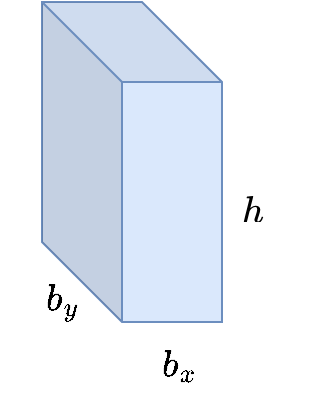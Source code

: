 <mxfile version="20.6.2" type="device"><diagram id="JjfcO0N-TAu7eVW9oew9" name="Page-1"><mxGraphModel dx="2574" dy="1492" grid="1" gridSize="10" guides="1" tooltips="1" connect="1" arrows="1" fold="1" page="0" pageScale="1" pageWidth="1169" pageHeight="827" math="1" shadow="0"><root><mxCell id="0"/><mxCell id="1" parent="0"/><mxCell id="eSeiesLliLIdUQD9ejTI-2" value="" style="shape=cube;whiteSpace=wrap;html=1;boundedLbl=1;backgroundOutline=1;darkOpacity=0.05;darkOpacity2=0.1;fillColor=#dae8fc;strokeColor=#6c8ebf;size=40;" parent="1" vertex="1"><mxGeometry x="330" y="220" width="90" height="160" as="geometry"/></mxCell><mxCell id="eSeiesLliLIdUQD9ejTI-3" value="&lt;svg style=&quot;vertical-align: -0.025ex; font-size: 16px;&quot; xmlns:xlink=&quot;http://www.w3.org/1999/xlink&quot; viewBox=&quot;0 -694 576 705&quot; role=&quot;img&quot; height=&quot;1.595ex&quot; width=&quot;1.303ex&quot; xmlns=&quot;http://www.w3.org/2000/svg&quot;&gt;&lt;defs style=&quot;font-size: 16px;&quot;&gt;&lt;path d=&quot;M137 683Q138 683 209 688T282 694Q294 694 294 685Q294 674 258 534Q220 386 220 383Q220 381 227 388Q288 442 357 442Q411 442 444 415T478 336Q478 285 440 178T402 50Q403 36 407 31T422 26Q450 26 474 56T513 138Q516 149 519 151T535 153Q555 153 555 145Q555 144 551 130Q535 71 500 33Q466 -10 419 -10H414Q367 -10 346 17T325 74Q325 90 361 192T398 345Q398 404 354 404H349Q266 404 205 306L198 293L164 158Q132 28 127 16Q114 -11 83 -11Q69 -11 59 -2T48 16Q48 30 121 320L195 616Q195 629 188 632T149 637H128Q122 643 122 645T124 664Q129 683 137 683Z&quot; id=&quot;MJX-23-TEX-I-210E&quot; style=&quot;font-size: 16px;&quot;&gt;&lt;/path&gt;&lt;/defs&gt;&lt;g transform=&quot;scale(1,-1)&quot; stroke-width=&quot;0&quot; fill=&quot;currentColor&quot; stroke=&quot;currentColor&quot; style=&quot;font-size: 16px;&quot;&gt;&lt;g data-mml-node=&quot;math&quot; style=&quot;font-size: 16px;&quot;&gt;&lt;g data-mml-node=&quot;mi&quot; style=&quot;font-size: 16px;&quot;&gt;&lt;use xlink:href=&quot;#MJX-23-TEX-I-210E&quot; data-c=&quot;210E&quot; style=&quot;font-size: 16px;&quot;&gt;&lt;/use&gt;&lt;/g&gt;&lt;/g&gt;&lt;/g&gt;&lt;/svg&gt;" style="text;html=1;strokeColor=none;fillColor=none;align=center;verticalAlign=middle;whiteSpace=wrap;rounded=0;fontSize=16;" parent="1" vertex="1"><mxGeometry x="405" y="309" width="60" height="30" as="geometry"/></mxCell><mxCell id="eSeiesLliLIdUQD9ejTI-4" value="$$b_y$$" style="text;html=1;strokeColor=none;fillColor=none;align=center;verticalAlign=middle;whiteSpace=wrap;rounded=0;fontSize=16;" parent="1" vertex="1"><mxGeometry x="310" y="354" width="60" height="30" as="geometry"/></mxCell><mxCell id="eSeiesLliLIdUQD9ejTI-5" value="$$b_x$$" style="text;html=1;strokeColor=none;fillColor=none;align=center;verticalAlign=middle;whiteSpace=wrap;rounded=0;fontSize=16;" parent="1" vertex="1"><mxGeometry x="369" y="386" width="60" height="30" as="geometry"/></mxCell></root></mxGraphModel></diagram></mxfile>